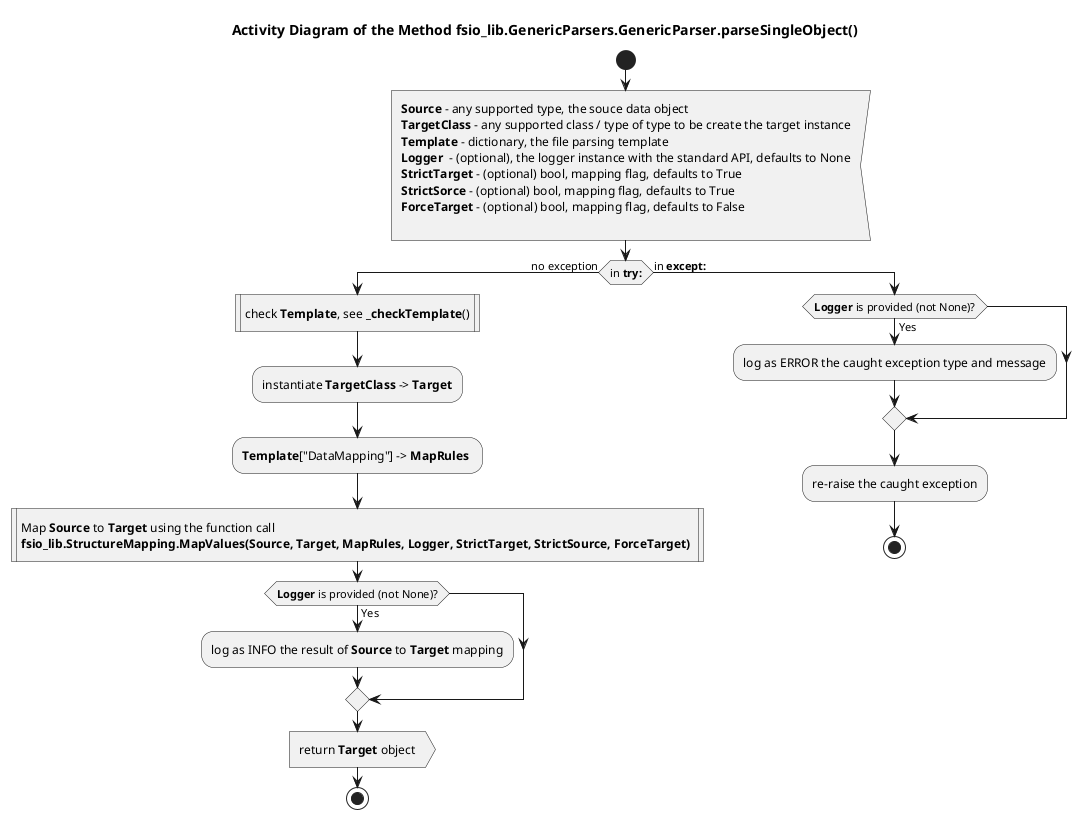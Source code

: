 @startuml generic_parsers_generic_parser_parsesingleobject

title Activity Diagram of the Method fsio_lib.GenericParsers.GenericParser.parseSingleObject()

start

:<b>Source</b> - any supported type, the souce data object
<b>TargetClass</b> - any supported class / type of type to be create the target instance
<b>Template</b> - dictionary, the file parsing template
<b>Logger</b>  - (optional), the logger instance with the standard API, defaults to None
<b>StrictTarget</b> - (optional) bool, mapping flag, defaults to True
<b>StrictSorce</b> - (optional) bool, mapping flag, defaults to True
<b>ForceTarget</b> - (optional) bool, mapping flag, defaults to False
<

if (in <b>try:</b>) then (no exception)
    :check <b>Template</b>, see <b>_checkTemplate</b>()|
    
    :instantiate <b>TargetClass</b> -> <b>Target</b>;
    
    :<b>Template</b>["DataMapping"] -> <b>MapRules</b> ;
    
    :Map <b>Source</b> to <b>Target</b> using the function call\n<b>fsio_lib.StructureMapping.MapValues(Source, Target, MapRules, Logger, StrictTarget, StrictSource, ForceTarget)</b> |
    
    if (<b>Logger</b> is provided (not None)?) then (Yes)
        :log as INFO the result of <b>Source</b> to <b>Target</b> mapping;
    endif
    
    :return <b>Target</b> object>
    
    stop
else (in <b>except:</b>) 
    if (<b>Logger</b> is provided (not None)?) then (Yes)
        :log as ERROR the caught exception type and message;
    endif
    
    :re-raise the caught exception;
    
    stop
endif

@enduml